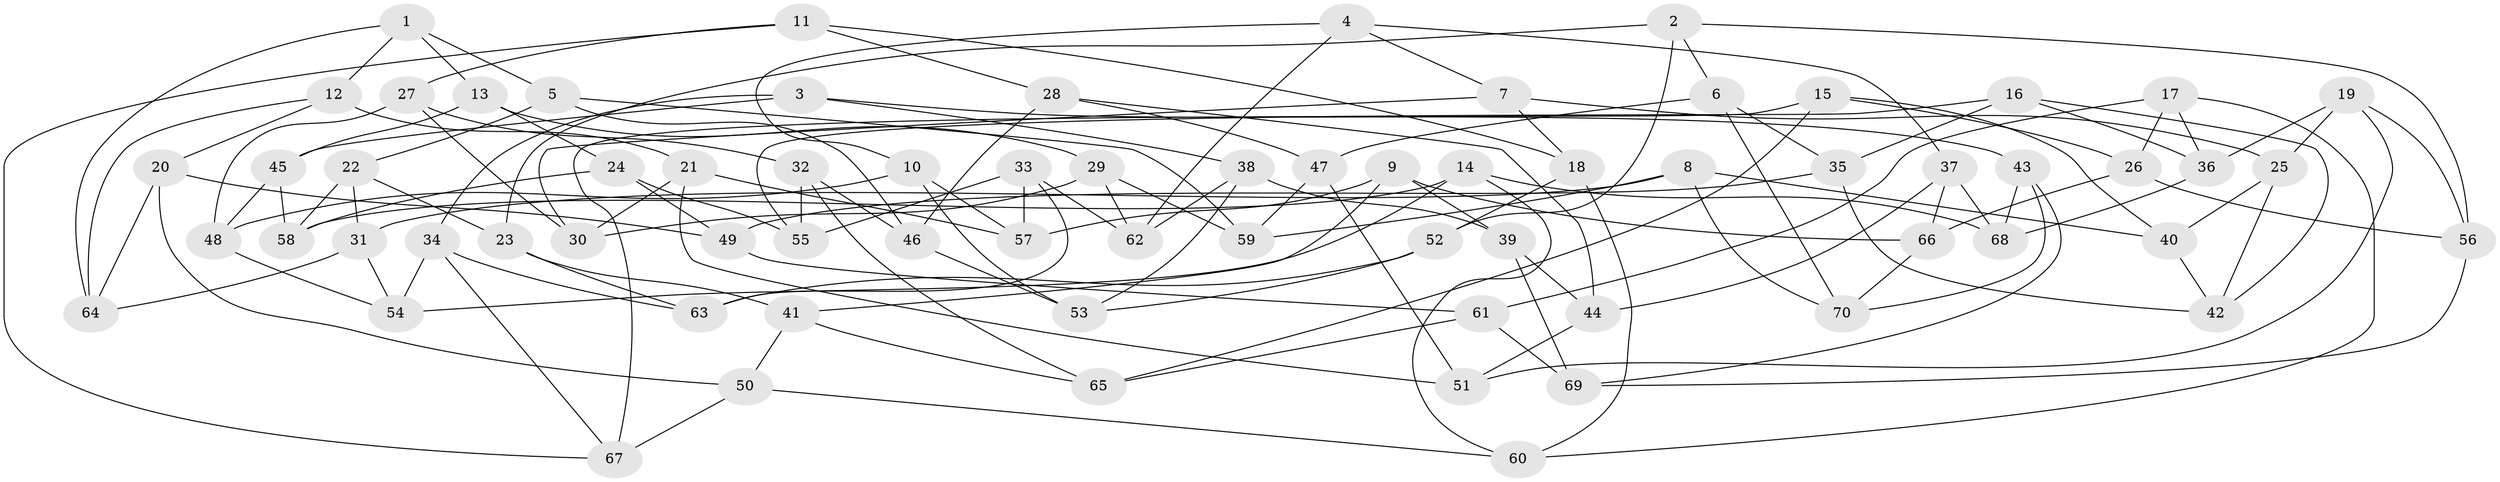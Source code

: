 // Generated by graph-tools (version 1.1) at 2025/38/03/09/25 02:38:17]
// undirected, 70 vertices, 140 edges
graph export_dot {
graph [start="1"]
  node [color=gray90,style=filled];
  1;
  2;
  3;
  4;
  5;
  6;
  7;
  8;
  9;
  10;
  11;
  12;
  13;
  14;
  15;
  16;
  17;
  18;
  19;
  20;
  21;
  22;
  23;
  24;
  25;
  26;
  27;
  28;
  29;
  30;
  31;
  32;
  33;
  34;
  35;
  36;
  37;
  38;
  39;
  40;
  41;
  42;
  43;
  44;
  45;
  46;
  47;
  48;
  49;
  50;
  51;
  52;
  53;
  54;
  55;
  56;
  57;
  58;
  59;
  60;
  61;
  62;
  63;
  64;
  65;
  66;
  67;
  68;
  69;
  70;
  1 -- 5;
  1 -- 13;
  1 -- 12;
  1 -- 64;
  2 -- 23;
  2 -- 6;
  2 -- 52;
  2 -- 56;
  3 -- 45;
  3 -- 38;
  3 -- 34;
  3 -- 43;
  4 -- 37;
  4 -- 62;
  4 -- 7;
  4 -- 10;
  5 -- 59;
  5 -- 46;
  5 -- 22;
  6 -- 47;
  6 -- 35;
  6 -- 70;
  7 -- 25;
  7 -- 30;
  7 -- 18;
  8 -- 40;
  8 -- 59;
  8 -- 31;
  8 -- 70;
  9 -- 66;
  9 -- 41;
  9 -- 57;
  9 -- 39;
  10 -- 57;
  10 -- 48;
  10 -- 53;
  11 -- 18;
  11 -- 67;
  11 -- 28;
  11 -- 27;
  12 -- 20;
  12 -- 64;
  12 -- 21;
  13 -- 29;
  13 -- 45;
  13 -- 24;
  14 -- 54;
  14 -- 58;
  14 -- 60;
  14 -- 68;
  15 -- 26;
  15 -- 65;
  15 -- 40;
  15 -- 67;
  16 -- 42;
  16 -- 36;
  16 -- 35;
  16 -- 55;
  17 -- 26;
  17 -- 60;
  17 -- 36;
  17 -- 61;
  18 -- 52;
  18 -- 60;
  19 -- 36;
  19 -- 25;
  19 -- 56;
  19 -- 51;
  20 -- 50;
  20 -- 64;
  20 -- 49;
  21 -- 57;
  21 -- 30;
  21 -- 51;
  22 -- 58;
  22 -- 23;
  22 -- 31;
  23 -- 41;
  23 -- 63;
  24 -- 58;
  24 -- 49;
  24 -- 55;
  25 -- 40;
  25 -- 42;
  26 -- 56;
  26 -- 66;
  27 -- 48;
  27 -- 30;
  27 -- 32;
  28 -- 44;
  28 -- 47;
  28 -- 46;
  29 -- 62;
  29 -- 59;
  29 -- 30;
  31 -- 54;
  31 -- 64;
  32 -- 65;
  32 -- 46;
  32 -- 55;
  33 -- 55;
  33 -- 63;
  33 -- 57;
  33 -- 62;
  34 -- 63;
  34 -- 54;
  34 -- 67;
  35 -- 42;
  35 -- 49;
  36 -- 68;
  37 -- 66;
  37 -- 44;
  37 -- 68;
  38 -- 62;
  38 -- 39;
  38 -- 53;
  39 -- 69;
  39 -- 44;
  40 -- 42;
  41 -- 65;
  41 -- 50;
  43 -- 69;
  43 -- 70;
  43 -- 68;
  44 -- 51;
  45 -- 48;
  45 -- 58;
  46 -- 53;
  47 -- 59;
  47 -- 51;
  48 -- 54;
  49 -- 61;
  50 -- 67;
  50 -- 60;
  52 -- 53;
  52 -- 63;
  56 -- 69;
  61 -- 69;
  61 -- 65;
  66 -- 70;
}

